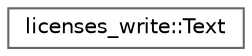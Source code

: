digraph "类继承关系图"
{
 // LATEX_PDF_SIZE
  bgcolor="transparent";
  edge [fontname=Helvetica,fontsize=10,labelfontname=Helvetica,labelfontsize=10];
  node [fontname=Helvetica,fontsize=10,shape=box,height=0.2,width=0.4];
  rankdir="LR";
  Node0 [id="Node000000",label="licenses_write::Text",height=0.2,width=0.4,color="grey40", fillcolor="white", style="filled",URL="$structlicenses__write_1_1_text.html",tooltip=" "];
}
